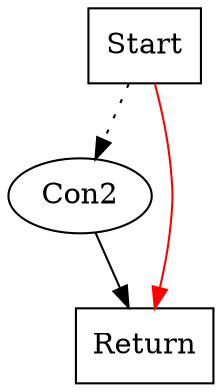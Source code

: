 digraph chapter02
{
	Start1 [shape=box,  label="Start"];
	Con213 [ label="Con2"];
	Start1 -> Con213 [style=dotted];
	Return14 [shape=box,  label="Return"];
	Con213 -> Return14;
	edge [color=red];
	Start1 -> Return14;
}